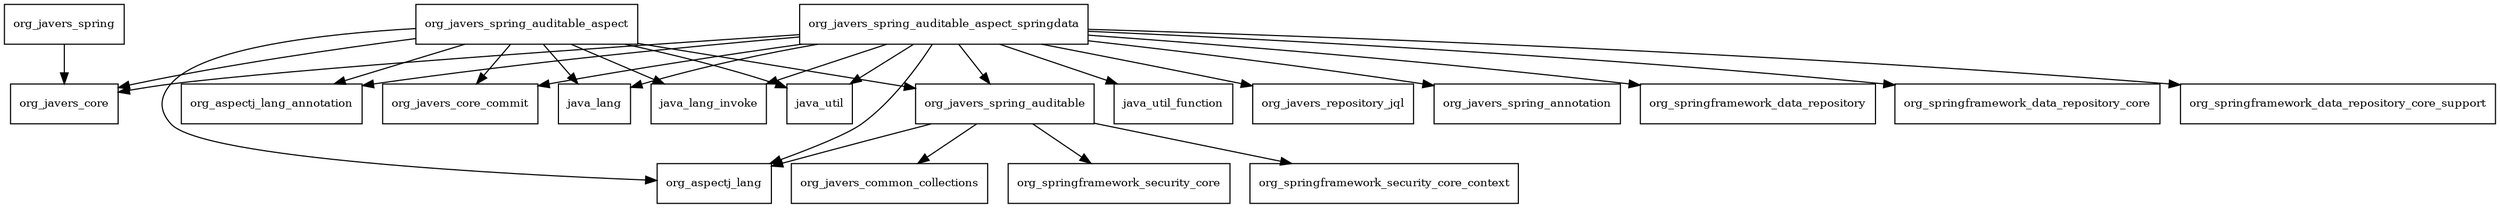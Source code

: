 digraph javers_spring_5_6_0_package_dependencies {
  node [shape = box, fontsize=10.0];
  org_javers_spring -> org_javers_core;
  org_javers_spring_auditable -> org_aspectj_lang;
  org_javers_spring_auditable -> org_javers_common_collections;
  org_javers_spring_auditable -> org_springframework_security_core;
  org_javers_spring_auditable -> org_springframework_security_core_context;
  org_javers_spring_auditable_aspect -> java_lang;
  org_javers_spring_auditable_aspect -> java_lang_invoke;
  org_javers_spring_auditable_aspect -> java_util;
  org_javers_spring_auditable_aspect -> org_aspectj_lang;
  org_javers_spring_auditable_aspect -> org_aspectj_lang_annotation;
  org_javers_spring_auditable_aspect -> org_javers_core;
  org_javers_spring_auditable_aspect -> org_javers_core_commit;
  org_javers_spring_auditable_aspect -> org_javers_spring_auditable;
  org_javers_spring_auditable_aspect_springdata -> java_lang;
  org_javers_spring_auditable_aspect_springdata -> java_lang_invoke;
  org_javers_spring_auditable_aspect_springdata -> java_util;
  org_javers_spring_auditable_aspect_springdata -> java_util_function;
  org_javers_spring_auditable_aspect_springdata -> org_aspectj_lang;
  org_javers_spring_auditable_aspect_springdata -> org_aspectj_lang_annotation;
  org_javers_spring_auditable_aspect_springdata -> org_javers_core;
  org_javers_spring_auditable_aspect_springdata -> org_javers_core_commit;
  org_javers_spring_auditable_aspect_springdata -> org_javers_repository_jql;
  org_javers_spring_auditable_aspect_springdata -> org_javers_spring_annotation;
  org_javers_spring_auditable_aspect_springdata -> org_javers_spring_auditable;
  org_javers_spring_auditable_aspect_springdata -> org_springframework_data_repository;
  org_javers_spring_auditable_aspect_springdata -> org_springframework_data_repository_core;
  org_javers_spring_auditable_aspect_springdata -> org_springframework_data_repository_core_support;
}

